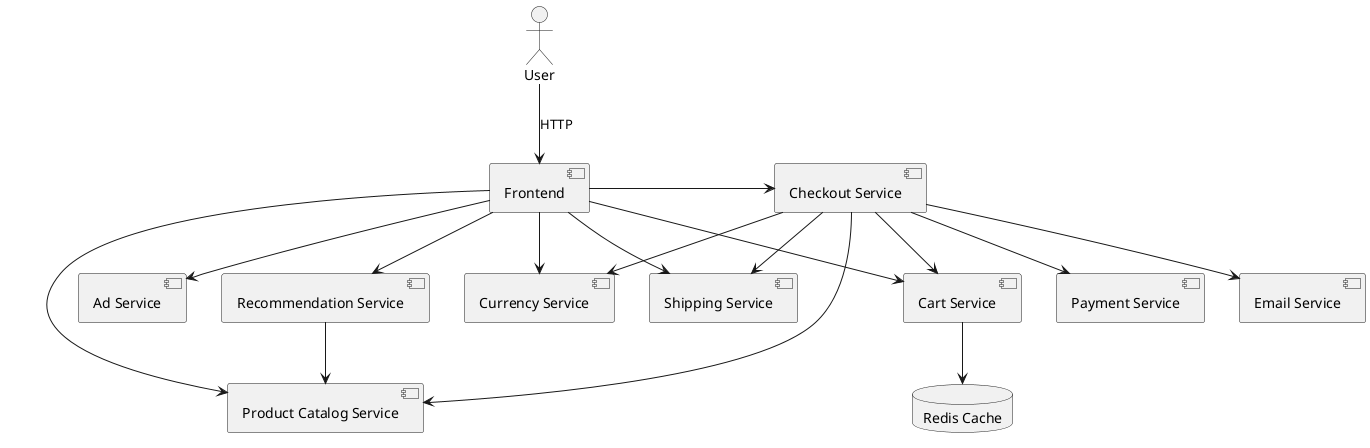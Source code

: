 @startuml Ecommerce
actor User
component "Frontend" as frontend
component "Ad Service" as ad
component "Recommendation Service" as recommendation
component "Product Catalog Service" as product
component "Cart Service" as cart
database "Redis Cache" as redis
component "Checkout Service" as checkout
component "Payment Service" as payment
component "Email Service" as email
component "Shipping Service" as shipping
component "Currency Service" as currency

User --> frontend : HTTP
frontend -r-> checkout
frontend --> ad
frontend --> recommendation
frontend --> product
frontend --> cart
frontend --> shipping
frontend --> currency

checkout --> payment
checkout --> email
checkout --> shipping
checkout --> currency
checkout --> cart
checkout --> product

recommendation --> product
cart --> redis
@enduml